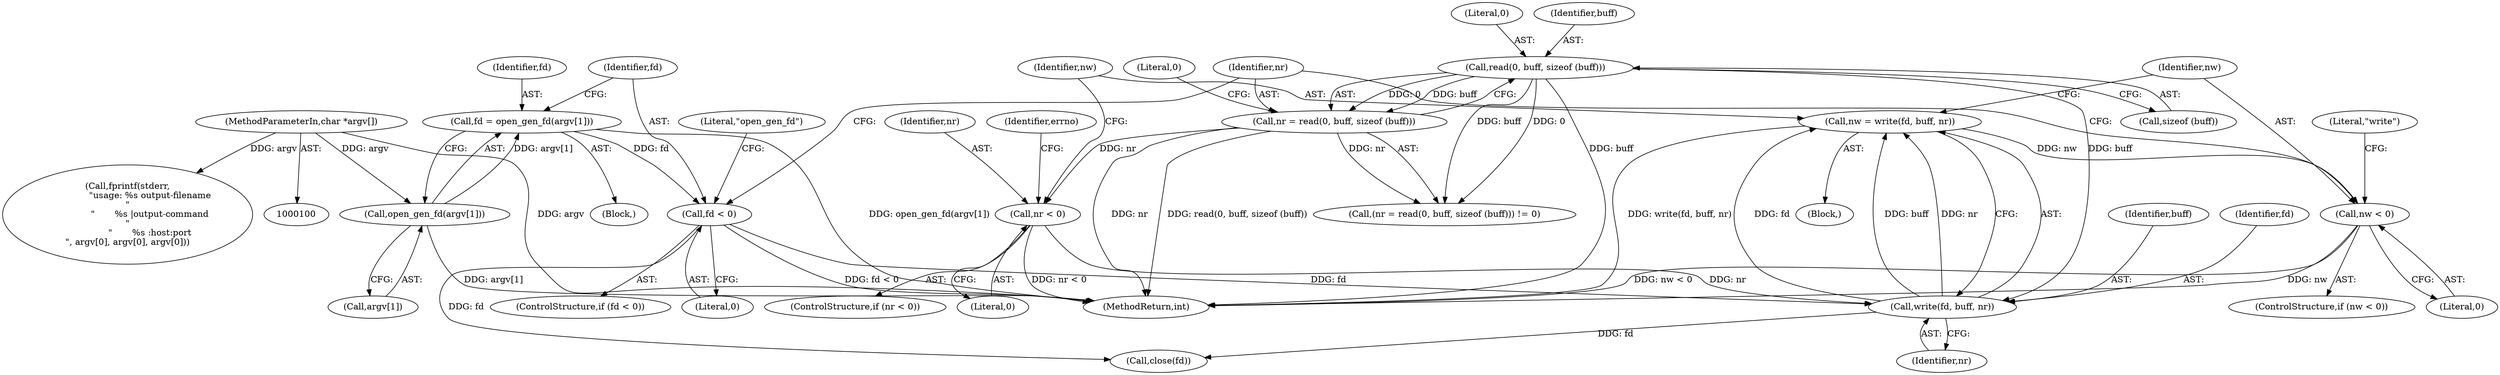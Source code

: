 digraph "0_boa_e139b87835994d007fbd64eead6c1455d7b8cf4e_3@API" {
"1000167" [label="(Call,nw = write(fd, buff, nr))"];
"1000169" [label="(Call,write(fd, buff, nr))"];
"1000134" [label="(Call,fd < 0)"];
"1000127" [label="(Call,fd = open_gen_fd(argv[1]))"];
"1000129" [label="(Call,open_gen_fd(argv[1]))"];
"1000102" [label="(MethodParameterIn,char *argv[])"];
"1000146" [label="(Call,read(0, buff, sizeof (buff)))"];
"1000154" [label="(Call,nr < 0)"];
"1000144" [label="(Call,nr = read(0, buff, sizeof (buff)))"];
"1000174" [label="(Call,nw < 0)"];
"1000160" [label="(Identifier,errno)"];
"1000153" [label="(ControlStructure,if (nr < 0))"];
"1000151" [label="(Literal,0)"];
"1000179" [label="(Literal,\"write\")"];
"1000147" [label="(Literal,0)"];
"1000148" [label="(Identifier,buff)"];
"1000172" [label="(Identifier,nr)"];
"1000113" [label="(Call,fprintf(stderr,\n                \"usage: %s output-filename\n\"\n                \"       %s |output-command\n\"\n                \"       %s :host:port\n\", argv[0], argv[0], argv[0]))"];
"1000145" [label="(Identifier,nr)"];
"1000130" [label="(Call,argv[1])"];
"1000103" [label="(Block,)"];
"1000146" [label="(Call,read(0, buff, sizeof (buff)))"];
"1000168" [label="(Identifier,nw)"];
"1000171" [label="(Identifier,buff)"];
"1000169" [label="(Call,write(fd, buff, nr))"];
"1000175" [label="(Identifier,nw)"];
"1000129" [label="(Call,open_gen_fd(argv[1]))"];
"1000176" [label="(Literal,0)"];
"1000135" [label="(Identifier,fd)"];
"1000156" [label="(Literal,0)"];
"1000102" [label="(MethodParameterIn,char *argv[])"];
"1000174" [label="(Call,nw < 0)"];
"1000133" [label="(ControlStructure,if (fd < 0))"];
"1000136" [label="(Literal,0)"];
"1000144" [label="(Call,nr = read(0, buff, sizeof (buff)))"];
"1000149" [label="(Call,sizeof (buff))"];
"1000139" [label="(Literal,\"open_gen_fd\")"];
"1000127" [label="(Call,fd = open_gen_fd(argv[1]))"];
"1000154" [label="(Call,nr < 0)"];
"1000155" [label="(Identifier,nr)"];
"1000182" [label="(Call,close(fd))"];
"1000152" [label="(Block,)"];
"1000143" [label="(Call,(nr = read(0, buff, sizeof (buff))) != 0)"];
"1000186" [label="(MethodReturn,int)"];
"1000170" [label="(Identifier,fd)"];
"1000173" [label="(ControlStructure,if (nw < 0))"];
"1000128" [label="(Identifier,fd)"];
"1000167" [label="(Call,nw = write(fd, buff, nr))"];
"1000134" [label="(Call,fd < 0)"];
"1000167" -> "1000152"  [label="AST: "];
"1000167" -> "1000169"  [label="CFG: "];
"1000168" -> "1000167"  [label="AST: "];
"1000169" -> "1000167"  [label="AST: "];
"1000175" -> "1000167"  [label="CFG: "];
"1000167" -> "1000186"  [label="DDG: write(fd, buff, nr)"];
"1000169" -> "1000167"  [label="DDG: fd"];
"1000169" -> "1000167"  [label="DDG: buff"];
"1000169" -> "1000167"  [label="DDG: nr"];
"1000167" -> "1000174"  [label="DDG: nw"];
"1000169" -> "1000172"  [label="CFG: "];
"1000170" -> "1000169"  [label="AST: "];
"1000171" -> "1000169"  [label="AST: "];
"1000172" -> "1000169"  [label="AST: "];
"1000134" -> "1000169"  [label="DDG: fd"];
"1000146" -> "1000169"  [label="DDG: buff"];
"1000154" -> "1000169"  [label="DDG: nr"];
"1000169" -> "1000182"  [label="DDG: fd"];
"1000134" -> "1000133"  [label="AST: "];
"1000134" -> "1000136"  [label="CFG: "];
"1000135" -> "1000134"  [label="AST: "];
"1000136" -> "1000134"  [label="AST: "];
"1000139" -> "1000134"  [label="CFG: "];
"1000145" -> "1000134"  [label="CFG: "];
"1000134" -> "1000186"  [label="DDG: fd < 0"];
"1000127" -> "1000134"  [label="DDG: fd"];
"1000134" -> "1000182"  [label="DDG: fd"];
"1000127" -> "1000103"  [label="AST: "];
"1000127" -> "1000129"  [label="CFG: "];
"1000128" -> "1000127"  [label="AST: "];
"1000129" -> "1000127"  [label="AST: "];
"1000135" -> "1000127"  [label="CFG: "];
"1000127" -> "1000186"  [label="DDG: open_gen_fd(argv[1])"];
"1000129" -> "1000127"  [label="DDG: argv[1]"];
"1000129" -> "1000130"  [label="CFG: "];
"1000130" -> "1000129"  [label="AST: "];
"1000129" -> "1000186"  [label="DDG: argv[1]"];
"1000102" -> "1000129"  [label="DDG: argv"];
"1000102" -> "1000100"  [label="AST: "];
"1000102" -> "1000186"  [label="DDG: argv"];
"1000102" -> "1000113"  [label="DDG: argv"];
"1000146" -> "1000144"  [label="AST: "];
"1000146" -> "1000149"  [label="CFG: "];
"1000147" -> "1000146"  [label="AST: "];
"1000148" -> "1000146"  [label="AST: "];
"1000149" -> "1000146"  [label="AST: "];
"1000144" -> "1000146"  [label="CFG: "];
"1000146" -> "1000186"  [label="DDG: buff"];
"1000146" -> "1000143"  [label="DDG: 0"];
"1000146" -> "1000143"  [label="DDG: buff"];
"1000146" -> "1000144"  [label="DDG: 0"];
"1000146" -> "1000144"  [label="DDG: buff"];
"1000154" -> "1000153"  [label="AST: "];
"1000154" -> "1000156"  [label="CFG: "];
"1000155" -> "1000154"  [label="AST: "];
"1000156" -> "1000154"  [label="AST: "];
"1000160" -> "1000154"  [label="CFG: "];
"1000168" -> "1000154"  [label="CFG: "];
"1000154" -> "1000186"  [label="DDG: nr < 0"];
"1000144" -> "1000154"  [label="DDG: nr"];
"1000144" -> "1000143"  [label="AST: "];
"1000145" -> "1000144"  [label="AST: "];
"1000151" -> "1000144"  [label="CFG: "];
"1000144" -> "1000186"  [label="DDG: nr"];
"1000144" -> "1000186"  [label="DDG: read(0, buff, sizeof (buff))"];
"1000144" -> "1000143"  [label="DDG: nr"];
"1000174" -> "1000173"  [label="AST: "];
"1000174" -> "1000176"  [label="CFG: "];
"1000175" -> "1000174"  [label="AST: "];
"1000176" -> "1000174"  [label="AST: "];
"1000145" -> "1000174"  [label="CFG: "];
"1000179" -> "1000174"  [label="CFG: "];
"1000174" -> "1000186"  [label="DDG: nw < 0"];
"1000174" -> "1000186"  [label="DDG: nw"];
}
